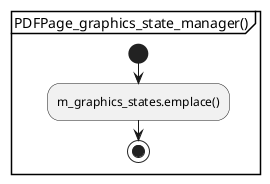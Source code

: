@startuml PDFPage_graphics_state_manager
partition "PDFPage_graphics_state_manager()" {
start
	:m_graphics_states.emplace();
stop
}
@enduml

@startuml store_graphics_state
partition "store_graphics_state()" {
start
	:m_graphics_states.push(m_graphics_states.top());
stop
}
@enduml

@startuml restore_graphics_state
partition "restore_graphics_state()" {
start
	:m_graphics_states.pop();
stop
}
@enduml

@startuml current_graphics_state
partition "current_graphics_state()" {
start
	:m_graphics_states.top();
stop
}
@enduml
